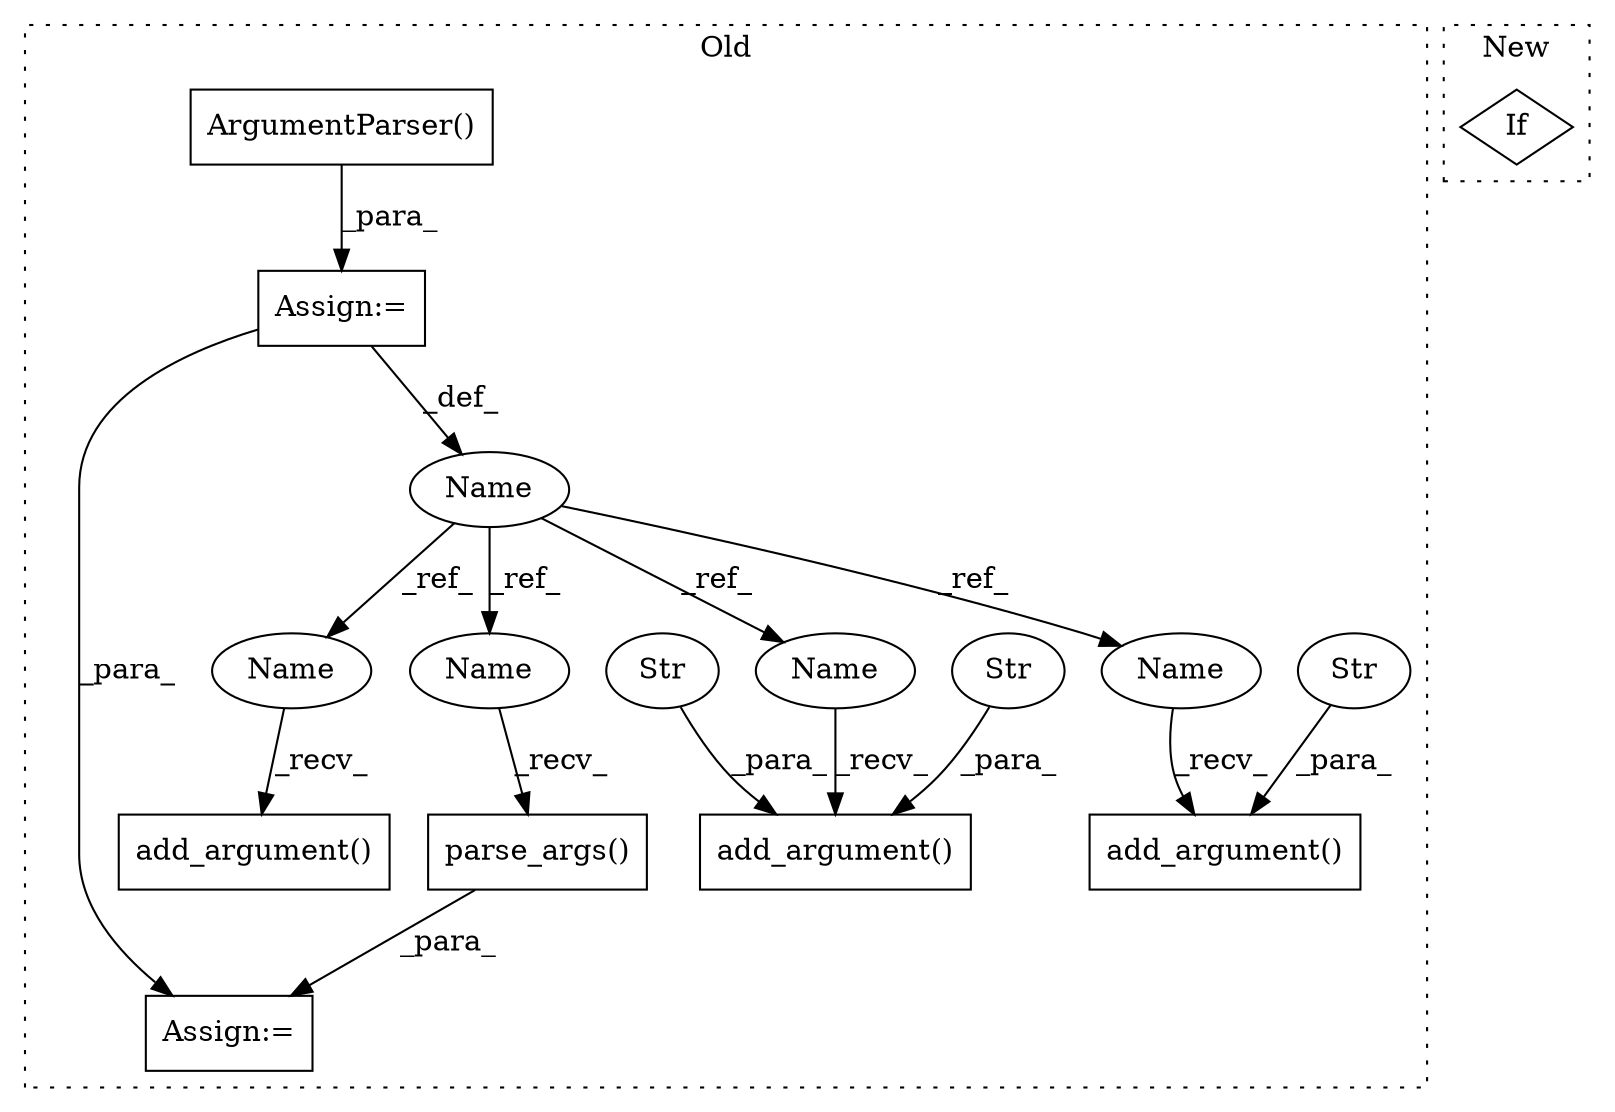 digraph G {
subgraph cluster0 {
1 [label="parse_args()" a="75" s="1355" l="19" shape="box"];
3 [label="Assign:=" a="68" s="1352" l="3" shape="box"];
4 [label="Name" a="87" s="523" l="6" shape="ellipse"];
5 [label="add_argument()" a="75" s="562,623" l="29,114" shape="box"];
6 [label="Str" a="66" s="591" l="18" shape="ellipse"];
7 [label="add_argument()" a="75" s="742,790" l="29,115" shape="box"];
8 [label="Str" a="66" s="771" l="19" shape="ellipse"];
9 [label="add_argument()" a="75" s="910,945" l="29,113" shape="box"];
10 [label="Str" a="66" s="619" l="4" shape="ellipse"];
11 [label="ArgumentParser()" a="75" s="532" l="25" shape="box"];
12 [label="Assign:=" a="68" s="529" l="3" shape="box"];
13 [label="Name" a="87" s="742" l="6" shape="ellipse"];
14 [label="Name" a="87" s="562" l="6" shape="ellipse"];
15 [label="Name" a="87" s="910" l="6" shape="ellipse"];
16 [label="Name" a="87" s="1355" l="6" shape="ellipse"];
label = "Old";
style="dotted";
}
subgraph cluster1 {
2 [label="If" a="96" s="738" l="3" shape="diamond"];
label = "New";
style="dotted";
}
1 -> 3 [label="_para_"];
4 -> 16 [label="_ref_"];
4 -> 13 [label="_ref_"];
4 -> 15 [label="_ref_"];
4 -> 14 [label="_ref_"];
6 -> 5 [label="_para_"];
8 -> 7 [label="_para_"];
10 -> 5 [label="_para_"];
11 -> 12 [label="_para_"];
12 -> 3 [label="_para_"];
12 -> 4 [label="_def_"];
13 -> 7 [label="_recv_"];
14 -> 5 [label="_recv_"];
15 -> 9 [label="_recv_"];
16 -> 1 [label="_recv_"];
}